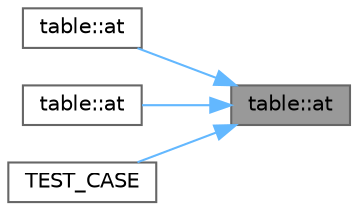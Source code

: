digraph "table::at"
{
 // LATEX_PDF_SIZE
  bgcolor="transparent";
  edge [fontname=Helvetica,fontsize=10,labelfontname=Helvetica,labelfontsize=10];
  node [fontname=Helvetica,fontsize=10,shape=box,height=0.2,width=0.4];
  rankdir="RL";
  Node1 [id="Node000001",label="table::at",height=0.2,width=0.4,color="gray40", fillcolor="grey60", style="filled", fontcolor="black",tooltip="Gets a reference to the element at a specific key, throwing std::out_of_range if none existed."];
  Node1 -> Node2 [id="edge7_Node000001_Node000002",dir="back",color="steelblue1",style="solid",tooltip=" "];
  Node2 [id="Node000002",label="table::at",height=0.2,width=0.4,color="grey40", fillcolor="white", style="filled",URL="$classtable.html#a09b1e615db5197302db7fdf356e1886f",tooltip="Gets a reference to the element at a specific key, throwing std::out_of_range if none existed."];
  Node1 -> Node3 [id="edge8_Node000001_Node000003",dir="back",color="steelblue1",style="solid",tooltip=" "];
  Node3 [id="Node000003",label="table::at",height=0.2,width=0.4,color="grey40", fillcolor="white", style="filled",URL="$classtable.html#a5aacf43d27317360b9ac8fb920adf2d5",tooltip="Gets a reference to the element at a specific key, throwing std::out_of_range if none existed."];
  Node1 -> Node4 [id="edge9_Node000001_Node000004",dir="back",color="steelblue1",style="solid",tooltip=" "];
  Node4 [id="Node000004",label="TEST_CASE",height=0.2,width=0.4,color="grey40", fillcolor="white", style="filled",URL="$manipulating__tables_8cpp.html#a7443a827dbb3e68e442ba87a0a8f0fa0",tooltip=" "];
}
